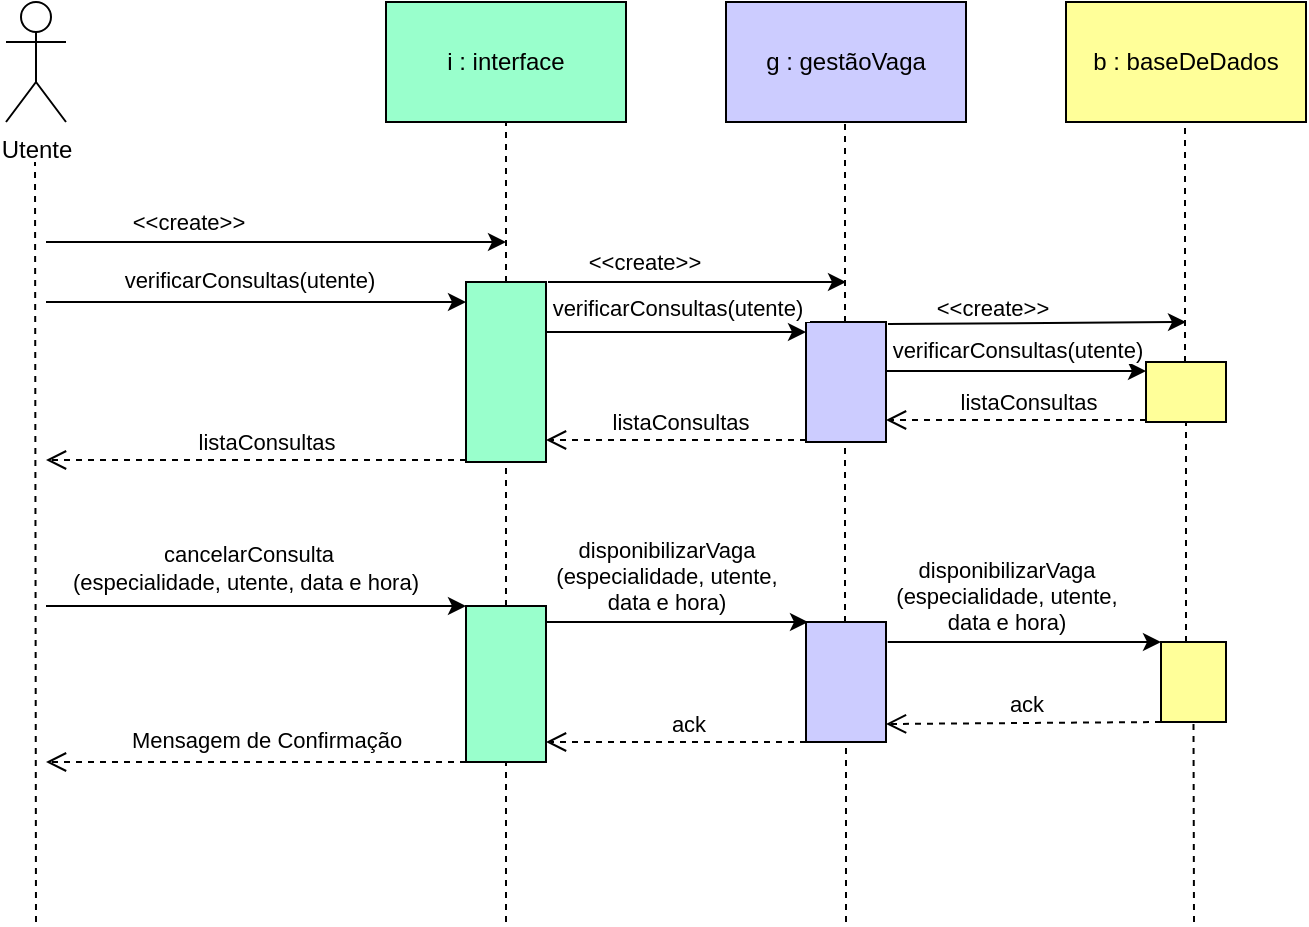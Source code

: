<mxfile version="14.2.7" type="google"><diagram id="vN1vw33xEu35RX1wUXoC" name="Page-1"><mxGraphModel dx="868" dy="425" grid="1" gridSize="10" guides="1" tooltips="1" connect="1" arrows="1" fold="1" page="1" pageScale="1" pageWidth="827" pageHeight="1169" math="0" shadow="0"><root><mxCell id="0"/><mxCell id="1" parent="0"/><mxCell id="Vd_24_t3rammypEubTkM-2" value="g : gestãoVaga" style="rounded=0;whiteSpace=wrap;html=1;fillColor=#CCCCFF;" parent="1" vertex="1"><mxGeometry x="448" y="410" width="120" height="60" as="geometry"/></mxCell><mxCell id="Vd_24_t3rammypEubTkM-3" value="i : interface" style="rounded=0;whiteSpace=wrap;html=1;fillColor=#99FFCC;" parent="1" vertex="1"><mxGeometry x="278" y="410" width="120" height="60" as="geometry"/></mxCell><mxCell id="Vd_24_t3rammypEubTkM-4" value="Utente" style="shape=umlActor;verticalLabelPosition=bottom;verticalAlign=top;html=1;outlineConnect=0;" parent="1" vertex="1"><mxGeometry x="88" y="410" width="30" height="60" as="geometry"/></mxCell><mxCell id="SK1XBtVOcFE2fhHlzZhy-2" value="" style="endArrow=none;dashed=1;html=1;entryX=0.5;entryY=1;entryDx=0;entryDy=0;" parent="1" source="RBpua_PCfjR5YiTWUpdV-3" target="Vd_24_t3rammypEubTkM-3" edge="1"><mxGeometry width="50" height="50" relative="1" as="geometry"><mxPoint x="338" y="942" as="sourcePoint"/><mxPoint x="488" y="470" as="targetPoint"/><Array as="points"/></mxGeometry></mxCell><mxCell id="SK1XBtVOcFE2fhHlzZhy-3" value="" style="endArrow=none;dashed=1;html=1;entryX=0.5;entryY=1;entryDx=0;entryDy=0;" parent="1" edge="1"><mxGeometry width="50" height="50" relative="1" as="geometry"><mxPoint x="103" y="870" as="sourcePoint"/><mxPoint x="102.5" y="490" as="targetPoint"/></mxGeometry></mxCell><mxCell id="Vd_24_t3rammypEubTkM-7" value="b : baseDeDados" style="rounded=0;whiteSpace=wrap;html=1;fillColor=#FFFF99;" parent="1" vertex="1"><mxGeometry x="618" y="410" width="120" height="60" as="geometry"/></mxCell><mxCell id="SK1XBtVOcFE2fhHlzZhy-4" value="" style="endArrow=none;dashed=1;html=1;entryX=0.5;entryY=1;entryDx=0;entryDy=0;" parent="1" source="Vd_24_t3rammypEubTkM-12" edge="1"><mxGeometry width="50" height="50" relative="1" as="geometry"><mxPoint x="507.5" y="942" as="sourcePoint"/><mxPoint x="507.5" y="470" as="targetPoint"/></mxGeometry></mxCell><mxCell id="SK1XBtVOcFE2fhHlzZhy-5" value="" style="endArrow=none;dashed=1;html=1;entryX=0.5;entryY=1;entryDx=0;entryDy=0;" parent="1" source="RBpua_PCfjR5YiTWUpdV-12" edge="1"><mxGeometry width="50" height="50" relative="1" as="geometry"><mxPoint x="677.5" y="942" as="sourcePoint"/><mxPoint x="677.5" y="470" as="targetPoint"/></mxGeometry></mxCell><mxCell id="Vd_24_t3rammypEubTkM-8" value="" style="endArrow=classic;html=1;" parent="1" target="Vd_24_t3rammypEubTkM-9" edge="1"><mxGeometry width="50" height="50" relative="1" as="geometry"><mxPoint x="108" y="712" as="sourcePoint"/><mxPoint x="218" y="712" as="targetPoint"/></mxGeometry></mxCell><mxCell id="Vd_24_t3rammypEubTkM-10" value="cancelarConsulta&lt;br&gt;(especialidade, utente, data e hora)&amp;nbsp;" style="edgeLabel;html=1;align=center;verticalAlign=middle;resizable=0;points=[];" parent="Vd_24_t3rammypEubTkM-8" vertex="1" connectable="0"><mxGeometry x="-0.45" y="-2" relative="1" as="geometry"><mxPoint x="43" y="-21" as="offset"/></mxGeometry></mxCell><mxCell id="Vd_24_t3rammypEubTkM-9" value="" style="html=1;points=[];perimeter=orthogonalPerimeter;fillColor=#99FFCC;" parent="1" vertex="1"><mxGeometry x="318" y="712" width="40" height="78" as="geometry"/></mxCell><mxCell id="SK1XBtVOcFE2fhHlzZhy-6" value="" style="endArrow=none;dashed=1;html=1;entryX=0.5;entryY=1;entryDx=0;entryDy=0;" parent="1" target="Vd_24_t3rammypEubTkM-9" edge="1"><mxGeometry width="50" height="50" relative="1" as="geometry"><mxPoint x="338" y="870" as="sourcePoint"/><mxPoint x="258" y="470" as="targetPoint"/><Array as="points"/></mxGeometry></mxCell><mxCell id="Vd_24_t3rammypEubTkM-14" value="" style="endArrow=classic;html=1;" parent="1" edge="1"><mxGeometry width="50" height="50" relative="1" as="geometry"><mxPoint x="108" y="530" as="sourcePoint"/><mxPoint x="338" y="530" as="targetPoint"/><Array as="points"><mxPoint x="188" y="530"/></Array></mxGeometry></mxCell><mxCell id="Vd_24_t3rammypEubTkM-15" value="&amp;lt;&amp;lt;create&amp;gt;&amp;gt;" style="edgeLabel;html=1;align=center;verticalAlign=middle;resizable=0;points=[];" parent="Vd_24_t3rammypEubTkM-14" vertex="1" connectable="0"><mxGeometry x="-0.45" y="-2" relative="1" as="geometry"><mxPoint x="7" y="-12" as="offset"/></mxGeometry></mxCell><mxCell id="Vd_24_t3rammypEubTkM-16" value="" style="endArrow=classic;html=1;exitX=1.025;exitY=0;exitDx=0;exitDy=0;exitPerimeter=0;" parent="1" source="RBpua_PCfjR5YiTWUpdV-3" edge="1"><mxGeometry width="50" height="50" relative="1" as="geometry"><mxPoint x="338" y="530" as="sourcePoint"/><mxPoint x="508" y="550" as="targetPoint"/><Array as="points"/></mxGeometry></mxCell><mxCell id="Vd_24_t3rammypEubTkM-17" value="&amp;lt;&amp;lt;create&amp;gt;&amp;gt;" style="edgeLabel;html=1;align=center;verticalAlign=middle;resizable=0;points=[];" parent="Vd_24_t3rammypEubTkM-16" vertex="1" connectable="0"><mxGeometry x="-0.45" y="-2" relative="1" as="geometry"><mxPoint x="7" y="-12" as="offset"/></mxGeometry></mxCell><mxCell id="Vd_24_t3rammypEubTkM-12" value="" style="html=1;points=[];perimeter=orthogonalPerimeter;fillColor=#CCCCFF;" parent="1" vertex="1"><mxGeometry x="488" y="720" width="40" height="60" as="geometry"/></mxCell><mxCell id="Vd_24_t3rammypEubTkM-18" value="" style="endArrow=none;dashed=1;html=1;entryX=0.5;entryY=1;entryDx=0;entryDy=0;" parent="1" target="Vd_24_t3rammypEubTkM-12" edge="1"><mxGeometry width="50" height="50" relative="1" as="geometry"><mxPoint x="508" y="870" as="sourcePoint"/><mxPoint x="427.5" y="470" as="targetPoint"/></mxGeometry></mxCell><mxCell id="Vd_24_t3rammypEubTkM-19" value="" style="endArrow=classic;html=1;exitX=1.025;exitY=0.017;exitDx=0;exitDy=0;exitPerimeter=0;" parent="1" source="RBpua_PCfjR5YiTWUpdV-5" edge="1"><mxGeometry width="50" height="50" relative="1" as="geometry"><mxPoint x="538" y="570" as="sourcePoint"/><mxPoint x="678" y="570" as="targetPoint"/><Array as="points"/></mxGeometry></mxCell><mxCell id="Vd_24_t3rammypEubTkM-20" value="&amp;lt;&amp;lt;create&amp;gt;&amp;gt;" style="edgeLabel;html=1;align=center;verticalAlign=middle;resizable=0;points=[];" parent="Vd_24_t3rammypEubTkM-19" vertex="1" connectable="0"><mxGeometry x="-0.45" y="-2" relative="1" as="geometry"><mxPoint x="11.0" y="-10.41" as="offset"/></mxGeometry></mxCell><mxCell id="Vd_24_t3rammypEubTkM-21" value="" style="endArrow=classic;html=1;entryX=0.5;entryY=0;entryDx=0;entryDy=0;entryPerimeter=0;" parent="1" edge="1"><mxGeometry width="50" height="50" relative="1" as="geometry"><mxPoint x="358" y="720" as="sourcePoint"/><mxPoint x="489" y="720" as="targetPoint"/><Array as="points"/></mxGeometry></mxCell><mxCell id="Vd_24_t3rammypEubTkM-22" value="disponibilizarVaga&lt;br&gt;(especialidade, utente, &lt;br&gt;data e hora)" style="edgeLabel;html=1;align=center;verticalAlign=middle;resizable=0;points=[];" parent="Vd_24_t3rammypEubTkM-21" vertex="1" connectable="0"><mxGeometry x="0.437" y="1" relative="1" as="geometry"><mxPoint x="-34" y="-22" as="offset"/></mxGeometry></mxCell><mxCell id="Vd_24_t3rammypEubTkM-24" value="" style="endArrow=classic;html=1;entryX=-0.026;entryY=0.06;entryDx=0;entryDy=0;entryPerimeter=0;" parent="1" edge="1"><mxGeometry width="50" height="50" relative="1" as="geometry"><mxPoint x="528.84" y="730" as="sourcePoint"/><mxPoint x="665.495" y="730" as="targetPoint"/><Array as="points"/></mxGeometry></mxCell><mxCell id="Vd_24_t3rammypEubTkM-25" value="disponibilizarVaga&lt;br&gt;(especialidade, utente, &lt;br&gt;data e hora)" style="edgeLabel;html=1;align=center;verticalAlign=middle;resizable=0;points=[];" parent="Vd_24_t3rammypEubTkM-24" vertex="1" connectable="0"><mxGeometry x="0.437" y="1" relative="1" as="geometry"><mxPoint x="-38.84" y="-22" as="offset"/></mxGeometry></mxCell><mxCell id="Vd_24_t3rammypEubTkM-26" value="" style="html=1;verticalAlign=bottom;endArrow=open;dashed=1;endSize=8;" parent="1" edge="1"><mxGeometry relative="1" as="geometry"><mxPoint x="665.5" y="770" as="sourcePoint"/><mxPoint x="528" y="771" as="targetPoint"/></mxGeometry></mxCell><mxCell id="Vd_24_t3rammypEubTkM-27" value="ack" style="edgeLabel;html=1;align=center;verticalAlign=middle;resizable=0;points=[];" parent="Vd_24_t3rammypEubTkM-26" vertex="1" connectable="0"><mxGeometry x="-0.253" y="1" relative="1" as="geometry"><mxPoint x="-16.51" y="-10.69" as="offset"/></mxGeometry></mxCell><mxCell id="Vd_24_t3rammypEubTkM-34" value="" style="html=1;verticalAlign=bottom;endArrow=open;dashed=1;endSize=8;" parent="1" edge="1"><mxGeometry relative="1" as="geometry"><mxPoint x="488" y="780" as="sourcePoint"/><mxPoint x="358" y="780" as="targetPoint"/></mxGeometry></mxCell><mxCell id="Vd_24_t3rammypEubTkM-35" value="ack" style="edgeLabel;html=1;align=center;verticalAlign=middle;resizable=0;points=[];" parent="Vd_24_t3rammypEubTkM-34" vertex="1" connectable="0"><mxGeometry x="-0.253" y="1" relative="1" as="geometry"><mxPoint x="-11" y="-10.69" as="offset"/></mxGeometry></mxCell><mxCell id="Vd_24_t3rammypEubTkM-37" value="" style="html=1;verticalAlign=bottom;endArrow=open;dashed=1;endSize=8;" parent="1" edge="1"><mxGeometry relative="1" as="geometry"><mxPoint x="318" y="790" as="sourcePoint"/><mxPoint x="108" y="790" as="targetPoint"/></mxGeometry></mxCell><mxCell id="Vd_24_t3rammypEubTkM-38" value="Mensagem de Confirmação" style="edgeLabel;html=1;align=center;verticalAlign=middle;resizable=0;points=[];" parent="Vd_24_t3rammypEubTkM-37" vertex="1" connectable="0"><mxGeometry x="-0.253" y="1" relative="1" as="geometry"><mxPoint x="-22" y="-12" as="offset"/></mxGeometry></mxCell><mxCell id="Vd_24_t3rammypEubTkM-23" value="" style="html=1;points=[];perimeter=orthogonalPerimeter;fillColor=#FFFF99;" parent="1" vertex="1"><mxGeometry x="665.5" y="730" width="32.5" height="40" as="geometry"/></mxCell><mxCell id="vzbmJocA6lJ-t-2-ID_y-1" value="" style="endArrow=none;dashed=1;html=1;entryX=0.5;entryY=1;entryDx=0;entryDy=0;" parent="1" target="Vd_24_t3rammypEubTkM-23" edge="1"><mxGeometry width="50" height="50" relative="1" as="geometry"><mxPoint x="682" y="870" as="sourcePoint"/><mxPoint x="677.5" y="470.0" as="targetPoint"/></mxGeometry></mxCell><mxCell id="RBpua_PCfjR5YiTWUpdV-1" value="" style="endArrow=classic;html=1;" parent="1" edge="1"><mxGeometry width="50" height="50" relative="1" as="geometry"><mxPoint x="108" y="560" as="sourcePoint"/><mxPoint x="318" y="560" as="targetPoint"/></mxGeometry></mxCell><mxCell id="RBpua_PCfjR5YiTWUpdV-2" value="verificarConsultas(utente)&amp;nbsp;" style="edgeLabel;html=1;align=center;verticalAlign=middle;resizable=0;points=[];" parent="RBpua_PCfjR5YiTWUpdV-1" vertex="1" connectable="0"><mxGeometry x="-0.45" y="-2" relative="1" as="geometry"><mxPoint x="45" y="-13" as="offset"/></mxGeometry></mxCell><mxCell id="RBpua_PCfjR5YiTWUpdV-3" value="" style="html=1;points=[];perimeter=orthogonalPerimeter;fillColor=#99FFCC;" parent="1" vertex="1"><mxGeometry x="318" y="550" width="40" height="90" as="geometry"/></mxCell><mxCell id="RBpua_PCfjR5YiTWUpdV-4" value="" style="endArrow=none;dashed=1;html=1;entryX=0.5;entryY=1;entryDx=0;entryDy=0;" parent="1" source="Vd_24_t3rammypEubTkM-9" target="RBpua_PCfjR5YiTWUpdV-3" edge="1"><mxGeometry width="50" height="50" relative="1" as="geometry"><mxPoint x="338" y="712" as="sourcePoint"/><mxPoint x="338" y="470" as="targetPoint"/><Array as="points"/></mxGeometry></mxCell><mxCell id="RBpua_PCfjR5YiTWUpdV-5" value="" style="html=1;points=[];perimeter=orthogonalPerimeter;fillColor=#CCCCFF;" parent="1" vertex="1"><mxGeometry x="488" y="570" width="40" height="60" as="geometry"/></mxCell><mxCell id="RBpua_PCfjR5YiTWUpdV-6" value="" style="endArrow=classic;html=1;" parent="1" edge="1"><mxGeometry width="50" height="50" relative="1" as="geometry"><mxPoint x="358" y="575" as="sourcePoint"/><mxPoint x="488" y="575" as="targetPoint"/></mxGeometry></mxCell><mxCell id="RBpua_PCfjR5YiTWUpdV-7" value="verificarConsultas(utente)&amp;nbsp;" style="edgeLabel;html=1;align=center;verticalAlign=middle;resizable=0;points=[];" parent="RBpua_PCfjR5YiTWUpdV-6" connectable="0" vertex="1"><mxGeometry x="-0.45" y="-2" relative="1" as="geometry"><mxPoint x="31" y="-14" as="offset"/></mxGeometry></mxCell><mxCell id="RBpua_PCfjR5YiTWUpdV-8" value="" style="html=1;verticalAlign=bottom;endArrow=open;dashed=1;endSize=8;" parent="1" edge="1"><mxGeometry relative="1" as="geometry"><mxPoint x="318" y="639" as="sourcePoint"/><mxPoint x="108" y="639" as="targetPoint"/></mxGeometry></mxCell><mxCell id="RBpua_PCfjR5YiTWUpdV-9" value="listaConsultas&lt;br&gt;" style="edgeLabel;html=1;align=center;verticalAlign=middle;resizable=0;points=[];" parent="RBpua_PCfjR5YiTWUpdV-8" connectable="0" vertex="1"><mxGeometry x="-0.253" y="1" relative="1" as="geometry"><mxPoint x="-22" y="-10" as="offset"/></mxGeometry></mxCell><mxCell id="RBpua_PCfjR5YiTWUpdV-10" value="" style="endArrow=classic;html=1;" parent="1" edge="1"><mxGeometry width="50" height="50" relative="1" as="geometry"><mxPoint x="528" y="594.5" as="sourcePoint"/><mxPoint x="658" y="594.5" as="targetPoint"/></mxGeometry></mxCell><mxCell id="RBpua_PCfjR5YiTWUpdV-11" value="verificarConsultas(utente)&amp;nbsp;" style="edgeLabel;html=1;align=center;verticalAlign=middle;resizable=0;points=[];" parent="RBpua_PCfjR5YiTWUpdV-10" connectable="0" vertex="1"><mxGeometry x="-0.45" y="-2" relative="1" as="geometry"><mxPoint x="31" y="-13" as="offset"/></mxGeometry></mxCell><mxCell id="RBpua_PCfjR5YiTWUpdV-12" value="" style="html=1;points=[];perimeter=orthogonalPerimeter;fillColor=#FFFF99;" parent="1" vertex="1"><mxGeometry x="658" y="590" width="40" height="30" as="geometry"/></mxCell><mxCell id="RBpua_PCfjR5YiTWUpdV-13" value="" style="endArrow=none;dashed=1;html=1;entryX=0.5;entryY=1;entryDx=0;entryDy=0;" parent="1" source="Vd_24_t3rammypEubTkM-23" target="RBpua_PCfjR5YiTWUpdV-12" edge="1"><mxGeometry width="50" height="50" relative="1" as="geometry"><mxPoint x="677.5" y="772" as="sourcePoint"/><mxPoint x="677.5" y="470" as="targetPoint"/></mxGeometry></mxCell><mxCell id="RBpua_PCfjR5YiTWUpdV-14" value="" style="html=1;verticalAlign=bottom;endArrow=open;dashed=1;endSize=8;" parent="1" edge="1"><mxGeometry relative="1" as="geometry"><mxPoint x="658" y="619" as="sourcePoint"/><mxPoint x="528" y="619" as="targetPoint"/></mxGeometry></mxCell><mxCell id="RBpua_PCfjR5YiTWUpdV-15" value="listaConsultas" style="edgeLabel;html=1;align=center;verticalAlign=middle;resizable=0;points=[];" parent="RBpua_PCfjR5YiTWUpdV-14" connectable="0" vertex="1"><mxGeometry x="-0.253" y="1" relative="1" as="geometry"><mxPoint x="-11" y="-10" as="offset"/></mxGeometry></mxCell><mxCell id="RBpua_PCfjR5YiTWUpdV-16" value="" style="html=1;verticalAlign=bottom;endArrow=open;dashed=1;endSize=8;" parent="1" edge="1"><mxGeometry relative="1" as="geometry"><mxPoint x="488" y="629" as="sourcePoint"/><mxPoint x="358" y="629" as="targetPoint"/></mxGeometry></mxCell><mxCell id="RBpua_PCfjR5YiTWUpdV-17" value="listaConsultas&lt;br&gt;" style="edgeLabel;html=1;align=center;verticalAlign=middle;resizable=0;points=[];" parent="RBpua_PCfjR5YiTWUpdV-16" connectable="0" vertex="1"><mxGeometry x="-0.253" y="1" relative="1" as="geometry"><mxPoint x="-15" y="-10" as="offset"/></mxGeometry></mxCell></root></mxGraphModel></diagram></mxfile>